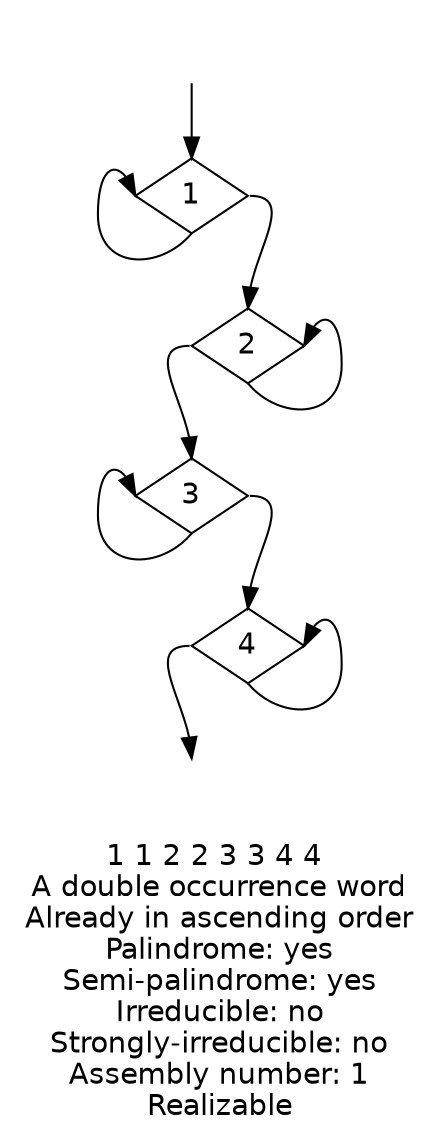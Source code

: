 digraph {
fontname="Helvetica"
node [fontname="Helvetica"]
node [shape=diamond]
label="1 1 2 2 3 3 4 4 \nA double occurrence word\nAlready in ascending order\nPalindrome: yes\nSemi-palindrome: yes\nIrreducible: no\nStrongly-irreducible: no\nAssembly number: 1\nRealizable\n"
a [style="invis"]
b [style="invis"]
a:s -> 1:n
1:s -> 1:w
1:e -> 2:n
2:s -> 2:e
2:w -> 3:n
3:s -> 3:w
3:e -> 4:n
4:s -> 4:e
4:w -> b:n
}
